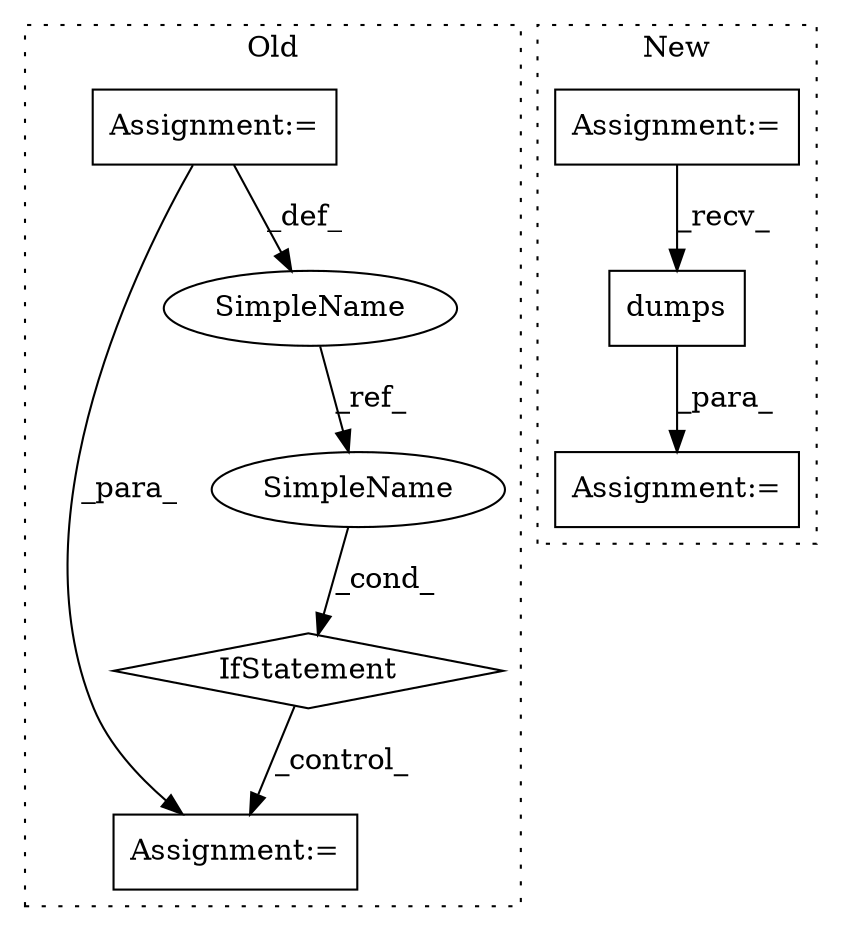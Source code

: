 digraph G {
subgraph cluster0 {
1 [label="IfStatement" a="25" s="617,623" l="4,2" shape="diamond"];
4 [label="Assignment:=" a="7" s="636" l="8" shape="box"];
5 [label="SimpleName" a="42" s="204" l="2" shape="ellipse"];
7 [label="Assignment:=" a="7" s="204" l="2" shape="box"];
8 [label="SimpleName" a="42" s="621" l="2" shape="ellipse"];
label = "Old";
style="dotted";
}
subgraph cluster1 {
2 [label="dumps" a="32" s="570,582" l="6,1" shape="box"];
3 [label="Assignment:=" a="7" s="560" l="1" shape="box"];
6 [label="Assignment:=" a="7" s="221" l="7" shape="box"];
label = "New";
style="dotted";
}
1 -> 4 [label="_control_"];
2 -> 3 [label="_para_"];
5 -> 8 [label="_ref_"];
6 -> 2 [label="_recv_"];
7 -> 4 [label="_para_"];
7 -> 5 [label="_def_"];
8 -> 1 [label="_cond_"];
}